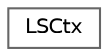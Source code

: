 digraph "Graphical Class Hierarchy"
{
 // LATEX_PDF_SIZE
  bgcolor="transparent";
  edge [fontname=Helvetica,fontsize=10,labelfontname=Helvetica,labelfontsize=10];
  node [fontname=Helvetica,fontsize=10,shape=box,height=0.2,width=0.4];
  rankdir="LR";
  Node0 [id="Node000000",label="LSCtx",height=0.2,width=0.4,color="grey40", fillcolor="white", style="filled",URL="$struct_l_s_ctx.html",tooltip=" "];
}
